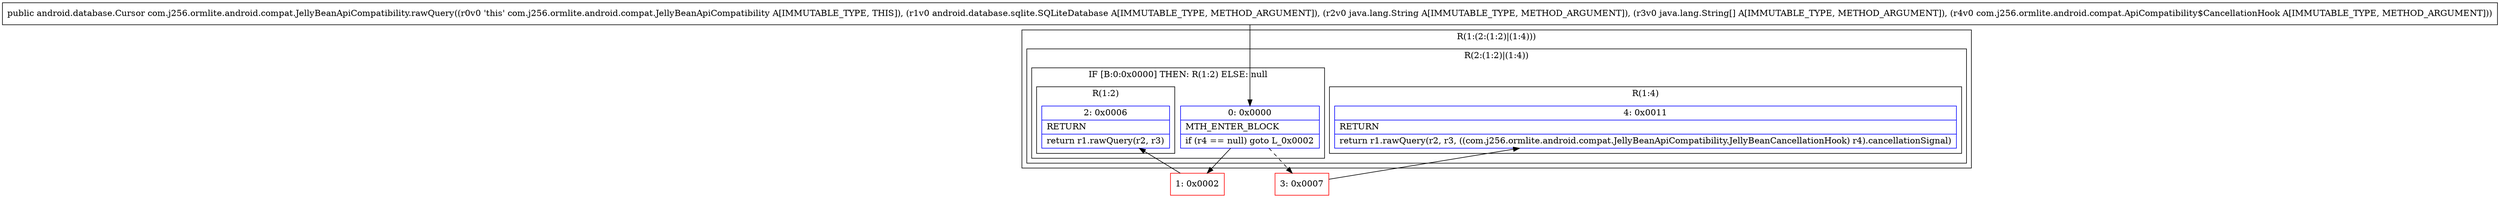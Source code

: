digraph "CFG forcom.j256.ormlite.android.compat.JellyBeanApiCompatibility.rawQuery(Landroid\/database\/sqlite\/SQLiteDatabase;Ljava\/lang\/String;[Ljava\/lang\/String;Lcom\/j256\/ormlite\/android\/compat\/ApiCompatibility$CancellationHook;)Landroid\/database\/Cursor;" {
subgraph cluster_Region_216830723 {
label = "R(1:(2:(1:2)|(1:4)))";
node [shape=record,color=blue];
subgraph cluster_Region_2124269061 {
label = "R(2:(1:2)|(1:4))";
node [shape=record,color=blue];
subgraph cluster_IfRegion_305375805 {
label = "IF [B:0:0x0000] THEN: R(1:2) ELSE: null";
node [shape=record,color=blue];
Node_0 [shape=record,label="{0\:\ 0x0000|MTH_ENTER_BLOCK\l|if (r4 == null) goto L_0x0002\l}"];
subgraph cluster_Region_1010271576 {
label = "R(1:2)";
node [shape=record,color=blue];
Node_2 [shape=record,label="{2\:\ 0x0006|RETURN\l|return r1.rawQuery(r2, r3)\l}"];
}
}
subgraph cluster_Region_1412132182 {
label = "R(1:4)";
node [shape=record,color=blue];
Node_4 [shape=record,label="{4\:\ 0x0011|RETURN\l|return r1.rawQuery(r2, r3, ((com.j256.ormlite.android.compat.JellyBeanApiCompatibility.JellyBeanCancellationHook) r4).cancellationSignal)\l}"];
}
}
}
Node_1 [shape=record,color=red,label="{1\:\ 0x0002}"];
Node_3 [shape=record,color=red,label="{3\:\ 0x0007}"];
MethodNode[shape=record,label="{public android.database.Cursor com.j256.ormlite.android.compat.JellyBeanApiCompatibility.rawQuery((r0v0 'this' com.j256.ormlite.android.compat.JellyBeanApiCompatibility A[IMMUTABLE_TYPE, THIS]), (r1v0 android.database.sqlite.SQLiteDatabase A[IMMUTABLE_TYPE, METHOD_ARGUMENT]), (r2v0 java.lang.String A[IMMUTABLE_TYPE, METHOD_ARGUMENT]), (r3v0 java.lang.String[] A[IMMUTABLE_TYPE, METHOD_ARGUMENT]), (r4v0 com.j256.ormlite.android.compat.ApiCompatibility$CancellationHook A[IMMUTABLE_TYPE, METHOD_ARGUMENT])) }"];
MethodNode -> Node_0;
Node_0 -> Node_1;
Node_0 -> Node_3[style=dashed];
Node_1 -> Node_2;
Node_3 -> Node_4;
}

